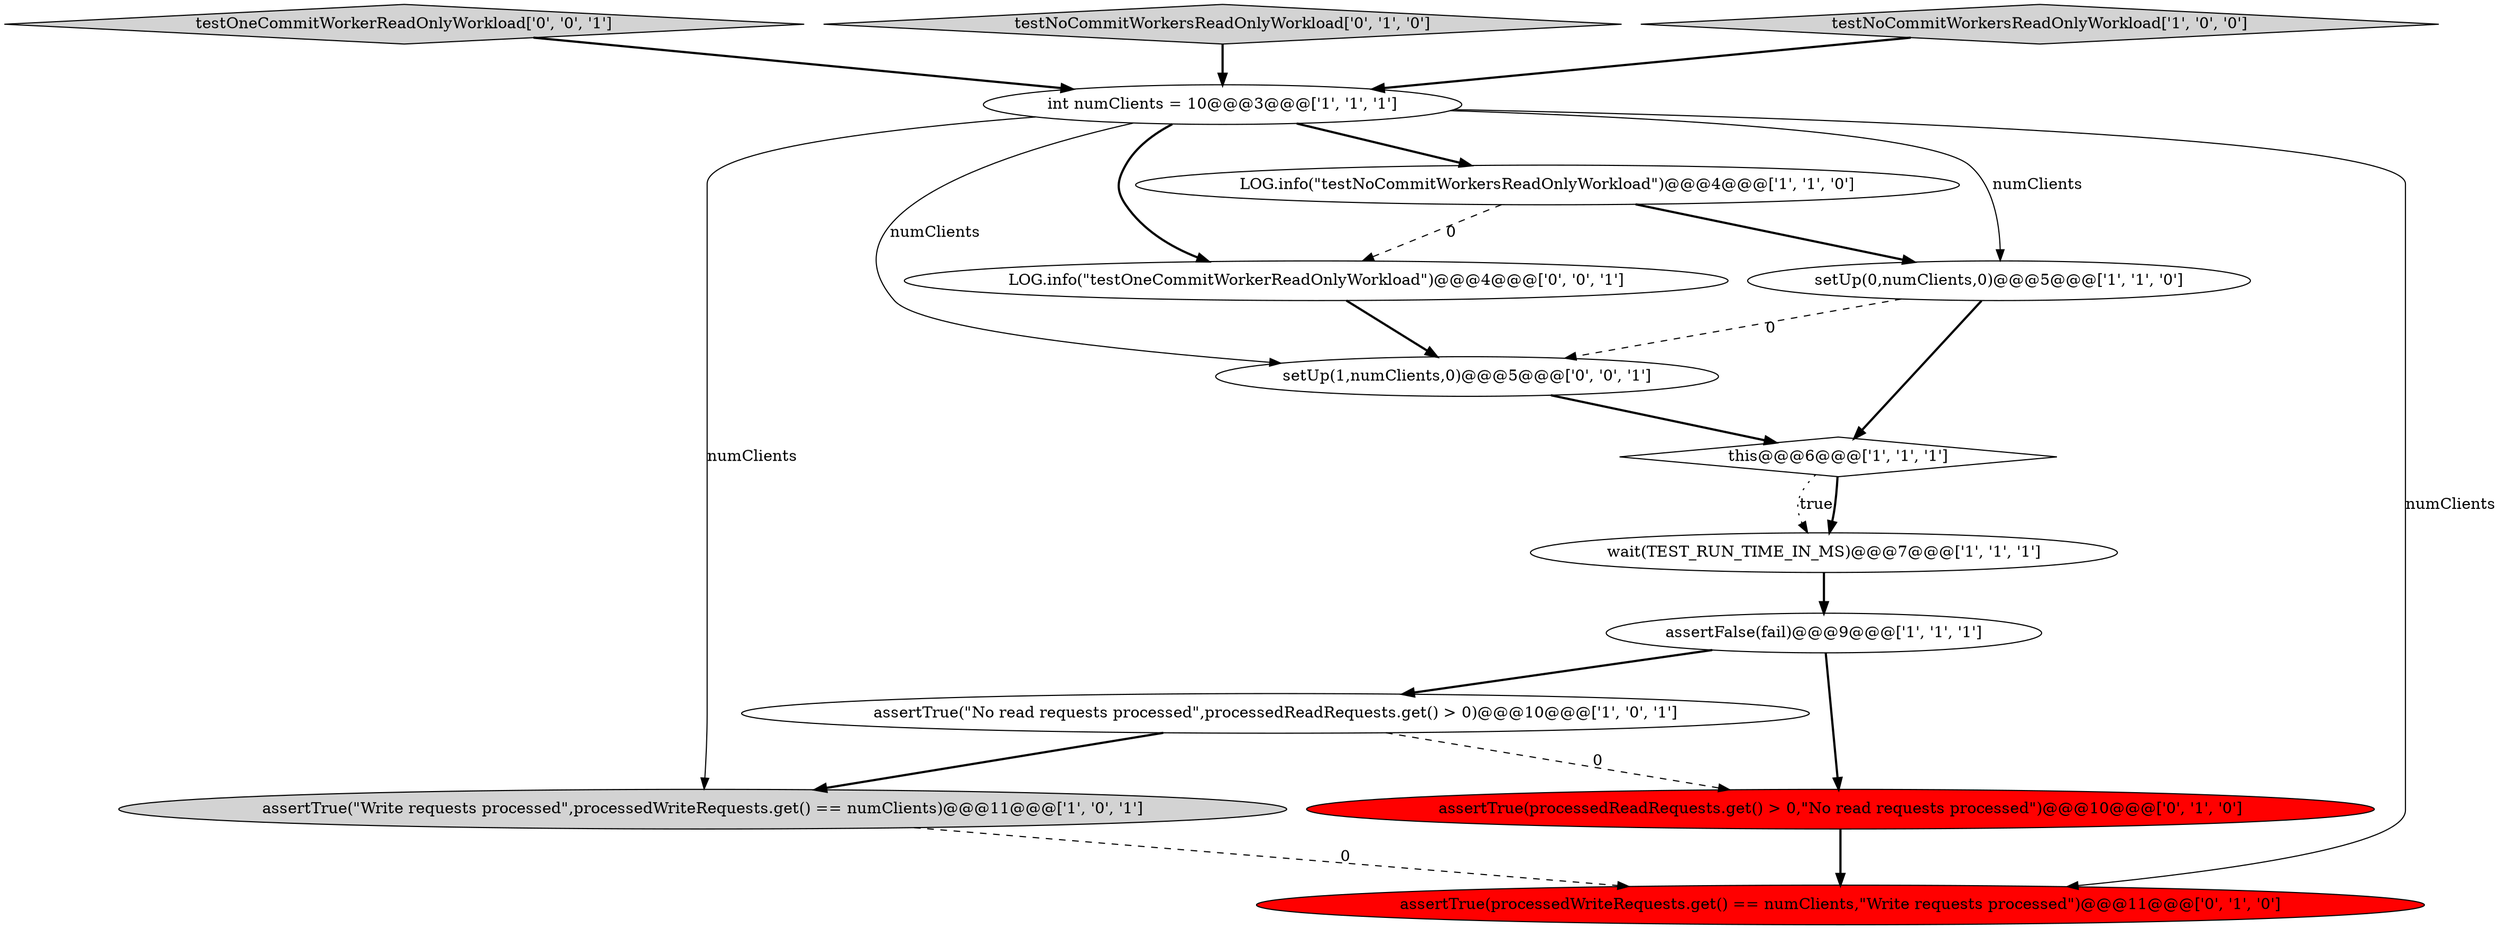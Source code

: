 digraph {
4 [style = filled, label = "wait(TEST_RUN_TIME_IN_MS)@@@7@@@['1', '1', '1']", fillcolor = white, shape = ellipse image = "AAA0AAABBB1BBB"];
14 [style = filled, label = "testOneCommitWorkerReadOnlyWorkload['0', '0', '1']", fillcolor = lightgray, shape = diamond image = "AAA0AAABBB3BBB"];
2 [style = filled, label = "assertTrue(\"Write requests processed\",processedWriteRequests.get() == numClients)@@@11@@@['1', '0', '1']", fillcolor = lightgray, shape = ellipse image = "AAA0AAABBB1BBB"];
0 [style = filled, label = "this@@@6@@@['1', '1', '1']", fillcolor = white, shape = diamond image = "AAA0AAABBB1BBB"];
11 [style = filled, label = "testNoCommitWorkersReadOnlyWorkload['0', '1', '0']", fillcolor = lightgray, shape = diamond image = "AAA0AAABBB2BBB"];
1 [style = filled, label = "assertTrue(\"No read requests processed\",processedReadRequests.get() > 0)@@@10@@@['1', '0', '1']", fillcolor = white, shape = ellipse image = "AAA0AAABBB1BBB"];
12 [style = filled, label = "LOG.info(\"testOneCommitWorkerReadOnlyWorkload\")@@@4@@@['0', '0', '1']", fillcolor = white, shape = ellipse image = "AAA0AAABBB3BBB"];
7 [style = filled, label = "assertFalse(fail)@@@9@@@['1', '1', '1']", fillcolor = white, shape = ellipse image = "AAA0AAABBB1BBB"];
13 [style = filled, label = "setUp(1,numClients,0)@@@5@@@['0', '0', '1']", fillcolor = white, shape = ellipse image = "AAA0AAABBB3BBB"];
6 [style = filled, label = "LOG.info(\"testNoCommitWorkersReadOnlyWorkload\")@@@4@@@['1', '1', '0']", fillcolor = white, shape = ellipse image = "AAA0AAABBB1BBB"];
3 [style = filled, label = "setUp(0,numClients,0)@@@5@@@['1', '1', '0']", fillcolor = white, shape = ellipse image = "AAA0AAABBB1BBB"];
8 [style = filled, label = "testNoCommitWorkersReadOnlyWorkload['1', '0', '0']", fillcolor = lightgray, shape = diamond image = "AAA0AAABBB1BBB"];
9 [style = filled, label = "assertTrue(processedReadRequests.get() > 0,\"No read requests processed\")@@@10@@@['0', '1', '0']", fillcolor = red, shape = ellipse image = "AAA1AAABBB2BBB"];
5 [style = filled, label = "int numClients = 10@@@3@@@['1', '1', '1']", fillcolor = white, shape = ellipse image = "AAA0AAABBB1BBB"];
10 [style = filled, label = "assertTrue(processedWriteRequests.get() == numClients,\"Write requests processed\")@@@11@@@['0', '1', '0']", fillcolor = red, shape = ellipse image = "AAA1AAABBB2BBB"];
6->3 [style = bold, label=""];
7->1 [style = bold, label=""];
5->2 [style = solid, label="numClients"];
0->4 [style = dotted, label="true"];
1->9 [style = dashed, label="0"];
9->10 [style = bold, label=""];
3->13 [style = dashed, label="0"];
4->7 [style = bold, label=""];
3->0 [style = bold, label=""];
2->10 [style = dashed, label="0"];
6->12 [style = dashed, label="0"];
7->9 [style = bold, label=""];
12->13 [style = bold, label=""];
11->5 [style = bold, label=""];
5->10 [style = solid, label="numClients"];
5->6 [style = bold, label=""];
8->5 [style = bold, label=""];
5->12 [style = bold, label=""];
5->3 [style = solid, label="numClients"];
0->4 [style = bold, label=""];
1->2 [style = bold, label=""];
5->13 [style = solid, label="numClients"];
13->0 [style = bold, label=""];
14->5 [style = bold, label=""];
}
